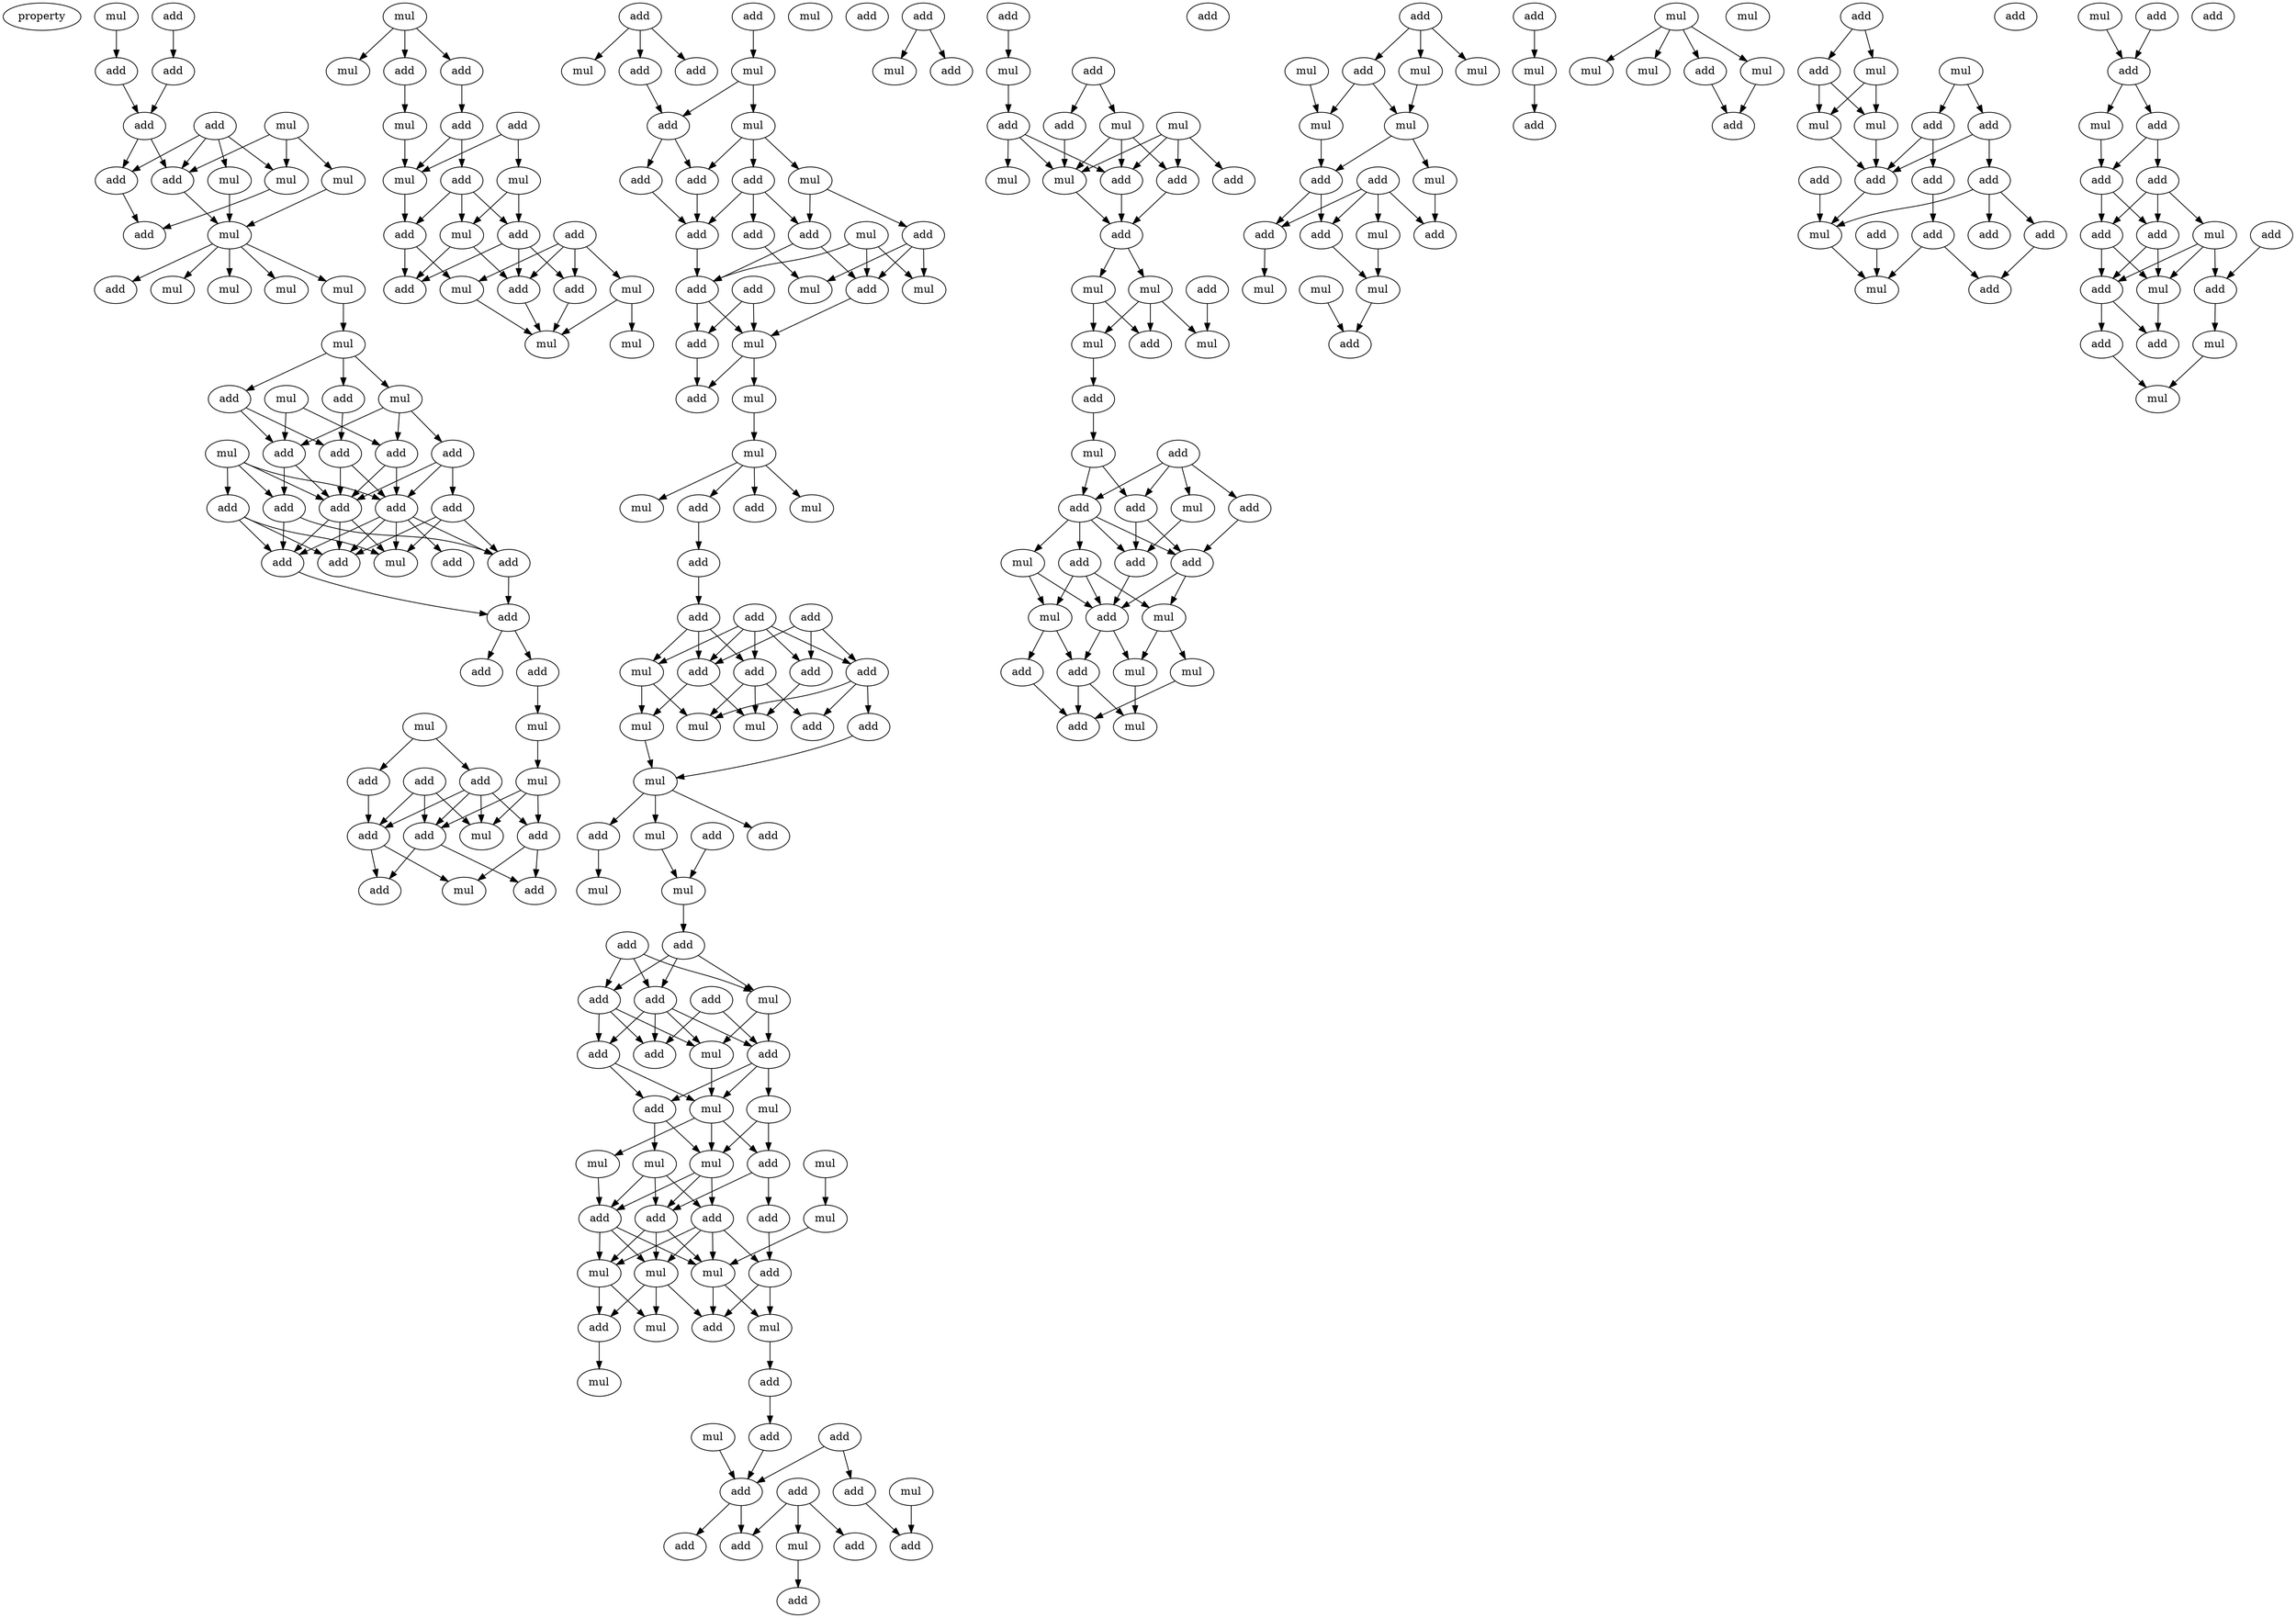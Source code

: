 digraph {
    node [fontcolor=black]
    property [mul=2,lf=1.0]
    0 [ label = add ];
    1 [ label = mul ];
    2 [ label = add ];
    3 [ label = add ];
    4 [ label = mul ];
    5 [ label = add ];
    6 [ label = add ];
    7 [ label = add ];
    8 [ label = mul ];
    9 [ label = mul ];
    10 [ label = mul ];
    11 [ label = add ];
    12 [ label = add ];
    13 [ label = mul ];
    14 [ label = add ];
    15 [ label = mul ];
    16 [ label = mul ];
    17 [ label = mul ];
    18 [ label = mul ];
    19 [ label = mul ];
    20 [ label = add ];
    21 [ label = mul ];
    22 [ label = add ];
    23 [ label = mul ];
    24 [ label = mul ];
    25 [ label = add ];
    26 [ label = add ];
    27 [ label = add ];
    28 [ label = add ];
    29 [ label = add ];
    30 [ label = add ];
    31 [ label = add ];
    32 [ label = add ];
    33 [ label = add ];
    34 [ label = add ];
    35 [ label = mul ];
    36 [ label = add ];
    37 [ label = add ];
    38 [ label = add ];
    39 [ label = add ];
    40 [ label = add ];
    41 [ label = add ];
    42 [ label = mul ];
    43 [ label = mul ];
    44 [ label = add ];
    45 [ label = add ];
    46 [ label = add ];
    47 [ label = mul ];
    48 [ label = add ];
    49 [ label = add ];
    50 [ label = add ];
    51 [ label = mul ];
    52 [ label = mul ];
    53 [ label = add ];
    54 [ label = add ];
    55 [ label = mul ];
    56 [ label = mul ];
    57 [ label = add ];
    58 [ label = add ];
    59 [ label = add ];
    60 [ label = add ];
    61 [ label = mul ];
    62 [ label = mul ];
    63 [ label = add ];
    64 [ label = mul ];
    65 [ label = add ];
    66 [ label = add ];
    67 [ label = add ];
    68 [ label = mul ];
    69 [ label = add ];
    70 [ label = mul ];
    71 [ label = add ];
    72 [ label = mul ];
    73 [ label = add ];
    74 [ label = mul ];
    75 [ label = add ];
    76 [ label = add ];
    77 [ label = mul ];
    78 [ label = mul ];
    79 [ label = add ];
    80 [ label = mul ];
    81 [ label = add ];
    82 [ label = add ];
    83 [ label = mul ];
    84 [ label = add ];
    85 [ label = add ];
    86 [ label = add ];
    87 [ label = mul ];
    88 [ label = add ];
    89 [ label = add ];
    90 [ label = mul ];
    91 [ label = add ];
    92 [ label = add ];
    93 [ label = add ];
    94 [ label = add ];
    95 [ label = add ];
    96 [ label = mul ];
    97 [ label = mul ];
    98 [ label = mul ];
    99 [ label = add ];
    100 [ label = add ];
    101 [ label = mul ];
    102 [ label = mul ];
    103 [ label = mul ];
    104 [ label = add ];
    105 [ label = add ];
    106 [ label = mul ];
    107 [ label = add ];
    108 [ label = add ];
    109 [ label = add ];
    110 [ label = add ];
    111 [ label = add ];
    112 [ label = add ];
    113 [ label = add ];
    114 [ label = add ];
    115 [ label = mul ];
    116 [ label = add ];
    117 [ label = add ];
    118 [ label = mul ];
    119 [ label = mul ];
    120 [ label = mul ];
    121 [ label = mul ];
    122 [ label = mul ];
    123 [ label = add ];
    124 [ label = mul ];
    125 [ label = add ];
    126 [ label = add ];
    127 [ label = mul ];
    128 [ label = mul ];
    129 [ label = add ];
    130 [ label = add ];
    131 [ label = add ];
    132 [ label = add ];
    133 [ label = add ];
    134 [ label = add ];
    135 [ label = mul ];
    136 [ label = add ];
    137 [ label = add ];
    138 [ label = add ];
    139 [ label = mul ];
    140 [ label = mul ];
    141 [ label = mul ];
    142 [ label = add ];
    143 [ label = add ];
    144 [ label = mul ];
    145 [ label = mul ];
    146 [ label = mul ];
    147 [ label = mul ];
    148 [ label = add ];
    149 [ label = add ];
    150 [ label = mul ];
    151 [ label = add ];
    152 [ label = add ];
    153 [ label = mul ];
    154 [ label = mul ];
    155 [ label = add ];
    156 [ label = mul ];
    157 [ label = mul ];
    158 [ label = add ];
    159 [ label = mul ];
    160 [ label = add ];
    161 [ label = mul ];
    162 [ label = add ];
    163 [ label = add ];
    164 [ label = mul ];
    165 [ label = add ];
    166 [ label = add ];
    167 [ label = add ];
    168 [ label = add ];
    169 [ label = mul ];
    170 [ label = add ];
    171 [ label = add ];
    172 [ label = add ];
    173 [ label = mul ];
    174 [ label = add ];
    175 [ label = add ];
    176 [ label = add ];
    177 [ label = mul ];
    178 [ label = add ];
    179 [ label = add ];
    180 [ label = add ];
    181 [ label = mul ];
    182 [ label = add ];
    183 [ label = mul ];
    184 [ label = add ];
    185 [ label = mul ];
    186 [ label = add ];
    187 [ label = add ];
    188 [ label = mul ];
    189 [ label = add ];
    190 [ label = mul ];
    191 [ label = add ];
    192 [ label = mul ];
    193 [ label = add ];
    194 [ label = mul ];
    195 [ label = mul ];
    196 [ label = add ];
    197 [ label = add ];
    198 [ label = mul ];
    199 [ label = add ];
    200 [ label = add ];
    201 [ label = mul ];
    202 [ label = add ];
    203 [ label = mul ];
    204 [ label = add ];
    205 [ label = add ];
    206 [ label = add ];
    207 [ label = mul ];
    208 [ label = add ];
    209 [ label = add ];
    210 [ label = mul ];
    211 [ label = mul ];
    212 [ label = add ];
    213 [ label = add ];
    214 [ label = add ];
    215 [ label = mul ];
    216 [ label = mul ];
    217 [ label = add ];
    218 [ label = mul ];
    219 [ label = add ];
    220 [ label = mul ];
    221 [ label = add ];
    222 [ label = mul ];
    223 [ label = mul ];
    224 [ label = mul ];
    225 [ label = mul ];
    226 [ label = mul ];
    227 [ label = add ];
    228 [ label = add ];
    229 [ label = add ];
    230 [ label = mul ];
    231 [ label = add ];
    232 [ label = add ];
    233 [ label = mul ];
    234 [ label = mul ];
    235 [ label = mul ];
    236 [ label = add ];
    237 [ label = add ];
    238 [ label = mul ];
    239 [ label = mul ];
    240 [ label = add ];
    241 [ label = mul ];
    242 [ label = mul ];
    243 [ label = mul ];
    244 [ label = add ];
    245 [ label = mul ];
    246 [ label = add ];
    247 [ label = add ];
    248 [ label = mul ];
    249 [ label = add ];
    250 [ label = mul ];
    251 [ label = add ];
    252 [ label = mul ];
    253 [ label = add ];
    254 [ label = mul ];
    255 [ label = add ];
    256 [ label = add ];
    257 [ label = add ];
    258 [ label = add ];
    259 [ label = add ];
    260 [ label = add ];
    261 [ label = add ];
    262 [ label = add ];
    263 [ label = mul ];
    264 [ label = add ];
    265 [ label = add ];
    266 [ label = mul ];
    267 [ label = mul ];
    268 [ label = add ];
    269 [ label = add ];
    270 [ label = add ];
    271 [ label = mul ];
    272 [ label = add ];
    273 [ label = add ];
    274 [ label = add ];
    275 [ label = mul ];
    276 [ label = add ];
    277 [ label = add ];
    278 [ label = add ];
    279 [ label = add ];
    280 [ label = mul ];
    281 [ label = add ];
    282 [ label = add ];
    283 [ label = add ];
    284 [ label = mul ];
    285 [ label = mul ];
    0 -> 3 [ name = 0 ];
    1 -> 2 [ name = 1 ];
    2 -> 5 [ name = 2 ];
    3 -> 5 [ name = 3 ];
    4 -> 8 [ name = 4 ];
    4 -> 10 [ name = 5 ];
    4 -> 11 [ name = 6 ];
    5 -> 7 [ name = 7 ];
    5 -> 11 [ name = 8 ];
    6 -> 7 [ name = 9 ];
    6 -> 8 [ name = 10 ];
    6 -> 9 [ name = 11 ];
    6 -> 11 [ name = 12 ];
    7 -> 12 [ name = 13 ];
    8 -> 12 [ name = 14 ];
    9 -> 13 [ name = 15 ];
    10 -> 13 [ name = 16 ];
    11 -> 13 [ name = 17 ];
    13 -> 14 [ name = 18 ];
    13 -> 15 [ name = 19 ];
    13 -> 16 [ name = 20 ];
    13 -> 17 [ name = 21 ];
    13 -> 18 [ name = 22 ];
    18 -> 19 [ name = 23 ];
    19 -> 20 [ name = 24 ];
    19 -> 22 [ name = 25 ];
    19 -> 23 [ name = 26 ];
    20 -> 27 [ name = 27 ];
    21 -> 25 [ name = 28 ];
    21 -> 28 [ name = 29 ];
    22 -> 25 [ name = 30 ];
    22 -> 27 [ name = 31 ];
    23 -> 25 [ name = 32 ];
    23 -> 26 [ name = 33 ];
    23 -> 28 [ name = 34 ];
    24 -> 29 [ name = 35 ];
    24 -> 30 [ name = 36 ];
    24 -> 31 [ name = 37 ];
    24 -> 32 [ name = 38 ];
    25 -> 31 [ name = 39 ];
    25 -> 32 [ name = 40 ];
    26 -> 30 [ name = 41 ];
    26 -> 31 [ name = 42 ];
    26 -> 33 [ name = 43 ];
    27 -> 30 [ name = 44 ];
    27 -> 31 [ name = 45 ];
    28 -> 30 [ name = 46 ];
    28 -> 31 [ name = 47 ];
    29 -> 35 [ name = 48 ];
    29 -> 36 [ name = 49 ];
    29 -> 38 [ name = 50 ];
    30 -> 34 [ name = 51 ];
    30 -> 35 [ name = 52 ];
    30 -> 36 [ name = 53 ];
    30 -> 37 [ name = 54 ];
    30 -> 38 [ name = 55 ];
    31 -> 35 [ name = 56 ];
    31 -> 36 [ name = 57 ];
    31 -> 38 [ name = 58 ];
    32 -> 34 [ name = 59 ];
    32 -> 36 [ name = 60 ];
    33 -> 34 [ name = 61 ];
    33 -> 35 [ name = 62 ];
    33 -> 38 [ name = 63 ];
    34 -> 39 [ name = 64 ];
    36 -> 39 [ name = 65 ];
    39 -> 40 [ name = 66 ];
    39 -> 41 [ name = 67 ];
    41 -> 42 [ name = 68 ];
    42 -> 47 [ name = 69 ];
    43 -> 45 [ name = 70 ];
    43 -> 46 [ name = 71 ];
    44 -> 48 [ name = 72 ];
    44 -> 49 [ name = 73 ];
    44 -> 51 [ name = 74 ];
    45 -> 48 [ name = 75 ];
    46 -> 48 [ name = 76 ];
    46 -> 49 [ name = 77 ];
    46 -> 50 [ name = 78 ];
    46 -> 51 [ name = 79 ];
    47 -> 49 [ name = 80 ];
    47 -> 50 [ name = 81 ];
    47 -> 51 [ name = 82 ];
    48 -> 52 [ name = 83 ];
    48 -> 53 [ name = 84 ];
    49 -> 53 [ name = 85 ];
    49 -> 54 [ name = 86 ];
    50 -> 52 [ name = 87 ];
    50 -> 54 [ name = 88 ];
    55 -> 56 [ name = 89 ];
    55 -> 57 [ name = 90 ];
    55 -> 58 [ name = 91 ];
    57 -> 61 [ name = 92 ];
    58 -> 59 [ name = 93 ];
    59 -> 63 [ name = 94 ];
    59 -> 64 [ name = 95 ];
    60 -> 62 [ name = 96 ];
    60 -> 64 [ name = 97 ];
    61 -> 64 [ name = 98 ];
    62 -> 65 [ name = 99 ];
    62 -> 68 [ name = 100 ];
    63 -> 65 [ name = 101 ];
    63 -> 66 [ name = 102 ];
    63 -> 68 [ name = 103 ];
    64 -> 66 [ name = 104 ];
    65 -> 69 [ name = 105 ];
    65 -> 71 [ name = 106 ];
    65 -> 73 [ name = 107 ];
    66 -> 69 [ name = 108 ];
    66 -> 70 [ name = 109 ];
    67 -> 70 [ name = 110 ];
    67 -> 71 [ name = 111 ];
    67 -> 72 [ name = 112 ];
    67 -> 73 [ name = 113 ];
    68 -> 69 [ name = 114 ];
    68 -> 73 [ name = 115 ];
    70 -> 74 [ name = 116 ];
    71 -> 74 [ name = 117 ];
    72 -> 74 [ name = 118 ];
    72 -> 77 [ name = 119 ];
    73 -> 74 [ name = 120 ];
    75 -> 78 [ name = 121 ];
    75 -> 79 [ name = 122 ];
    75 -> 81 [ name = 123 ];
    76 -> 80 [ name = 124 ];
    79 -> 82 [ name = 125 ];
    80 -> 82 [ name = 126 ];
    80 -> 83 [ name = 127 ];
    82 -> 84 [ name = 128 ];
    82 -> 85 [ name = 129 ];
    83 -> 85 [ name = 130 ];
    83 -> 86 [ name = 131 ];
    83 -> 87 [ name = 132 ];
    84 -> 92 [ name = 133 ];
    85 -> 92 [ name = 134 ];
    86 -> 88 [ name = 135 ];
    86 -> 91 [ name = 136 ];
    86 -> 92 [ name = 137 ];
    87 -> 88 [ name = 138 ];
    87 -> 89 [ name = 139 ];
    88 -> 93 [ name = 140 ];
    88 -> 94 [ name = 141 ];
    89 -> 94 [ name = 142 ];
    89 -> 96 [ name = 143 ];
    89 -> 97 [ name = 144 ];
    90 -> 93 [ name = 145 ];
    90 -> 94 [ name = 146 ];
    90 -> 96 [ name = 147 ];
    91 -> 97 [ name = 148 ];
    92 -> 93 [ name = 149 ];
    93 -> 98 [ name = 150 ];
    93 -> 99 [ name = 151 ];
    94 -> 98 [ name = 152 ];
    95 -> 98 [ name = 153 ];
    95 -> 99 [ name = 154 ];
    98 -> 100 [ name = 155 ];
    98 -> 101 [ name = 156 ];
    99 -> 100 [ name = 157 ];
    101 -> 102 [ name = 158 ];
    102 -> 103 [ name = 159 ];
    102 -> 104 [ name = 160 ];
    102 -> 105 [ name = 161 ];
    102 -> 106 [ name = 162 ];
    104 -> 107 [ name = 163 ];
    107 -> 110 [ name = 164 ];
    108 -> 112 [ name = 165 ];
    108 -> 113 [ name = 166 ];
    108 -> 114 [ name = 167 ];
    109 -> 111 [ name = 168 ];
    109 -> 112 [ name = 169 ];
    109 -> 113 [ name = 170 ];
    109 -> 114 [ name = 171 ];
    109 -> 115 [ name = 172 ];
    110 -> 111 [ name = 173 ];
    110 -> 112 [ name = 174 ];
    110 -> 115 [ name = 175 ];
    111 -> 116 [ name = 176 ];
    111 -> 119 [ name = 177 ];
    111 -> 120 [ name = 178 ];
    112 -> 118 [ name = 179 ];
    112 -> 120 [ name = 180 ];
    113 -> 120 [ name = 181 ];
    114 -> 116 [ name = 182 ];
    114 -> 117 [ name = 183 ];
    114 -> 119 [ name = 184 ];
    115 -> 118 [ name = 185 ];
    115 -> 119 [ name = 186 ];
    117 -> 121 [ name = 187 ];
    118 -> 121 [ name = 188 ];
    121 -> 123 [ name = 189 ];
    121 -> 124 [ name = 190 ];
    121 -> 126 [ name = 191 ];
    123 -> 127 [ name = 192 ];
    124 -> 128 [ name = 193 ];
    125 -> 128 [ name = 194 ];
    128 -> 130 [ name = 195 ];
    129 -> 132 [ name = 196 ];
    129 -> 133 [ name = 197 ];
    129 -> 135 [ name = 198 ];
    130 -> 132 [ name = 199 ];
    130 -> 133 [ name = 200 ];
    130 -> 135 [ name = 201 ];
    132 -> 136 [ name = 202 ];
    132 -> 137 [ name = 203 ];
    132 -> 139 [ name = 204 ];
    133 -> 136 [ name = 205 ];
    133 -> 137 [ name = 206 ];
    133 -> 138 [ name = 207 ];
    133 -> 139 [ name = 208 ];
    134 -> 137 [ name = 209 ];
    134 -> 138 [ name = 210 ];
    135 -> 138 [ name = 211 ];
    135 -> 139 [ name = 212 ];
    136 -> 140 [ name = 213 ];
    136 -> 142 [ name = 214 ];
    138 -> 140 [ name = 215 ];
    138 -> 141 [ name = 216 ];
    138 -> 142 [ name = 217 ];
    139 -> 140 [ name = 218 ];
    140 -> 143 [ name = 219 ];
    140 -> 144 [ name = 220 ];
    140 -> 145 [ name = 221 ];
    141 -> 143 [ name = 222 ];
    141 -> 145 [ name = 223 ];
    142 -> 145 [ name = 224 ];
    142 -> 146 [ name = 225 ];
    143 -> 149 [ name = 226 ];
    143 -> 151 [ name = 227 ];
    144 -> 148 [ name = 228 ];
    145 -> 148 [ name = 229 ];
    145 -> 149 [ name = 230 ];
    145 -> 152 [ name = 231 ];
    146 -> 148 [ name = 232 ];
    146 -> 149 [ name = 233 ];
    146 -> 152 [ name = 234 ];
    147 -> 150 [ name = 235 ];
    148 -> 153 [ name = 236 ];
    148 -> 154 [ name = 237 ];
    148 -> 156 [ name = 238 ];
    149 -> 153 [ name = 239 ];
    149 -> 154 [ name = 240 ];
    149 -> 156 [ name = 241 ];
    150 -> 153 [ name = 242 ];
    151 -> 155 [ name = 243 ];
    152 -> 153 [ name = 244 ];
    152 -> 154 [ name = 245 ];
    152 -> 155 [ name = 246 ];
    152 -> 156 [ name = 247 ];
    153 -> 157 [ name = 248 ];
    153 -> 160 [ name = 249 ];
    154 -> 158 [ name = 250 ];
    154 -> 159 [ name = 251 ];
    155 -> 157 [ name = 252 ];
    155 -> 160 [ name = 253 ];
    156 -> 158 [ name = 254 ];
    156 -> 159 [ name = 255 ];
    156 -> 160 [ name = 256 ];
    157 -> 162 [ name = 257 ];
    158 -> 161 [ name = 258 ];
    162 -> 163 [ name = 259 ];
    163 -> 166 [ name = 260 ];
    164 -> 166 [ name = 261 ];
    165 -> 166 [ name = 262 ];
    165 -> 167 [ name = 263 ];
    166 -> 170 [ name = 264 ];
    166 -> 174 [ name = 265 ];
    167 -> 171 [ name = 266 ];
    168 -> 172 [ name = 267 ];
    168 -> 173 [ name = 268 ];
    168 -> 174 [ name = 269 ];
    169 -> 171 [ name = 270 ];
    173 -> 175 [ name = 271 ];
    176 -> 177 [ name = 272 ];
    176 -> 178 [ name = 273 ];
    179 -> 181 [ name = 274 ];
    180 -> 182 [ name = 275 ];
    180 -> 185 [ name = 276 ];
    181 -> 184 [ name = 277 ];
    182 -> 190 [ name = 278 ];
    183 -> 186 [ name = 279 ];
    183 -> 187 [ name = 280 ];
    183 -> 189 [ name = 281 ];
    183 -> 190 [ name = 282 ];
    184 -> 186 [ name = 283 ];
    184 -> 188 [ name = 284 ];
    184 -> 190 [ name = 285 ];
    185 -> 186 [ name = 286 ];
    185 -> 189 [ name = 287 ];
    185 -> 190 [ name = 288 ];
    186 -> 191 [ name = 289 ];
    189 -> 191 [ name = 290 ];
    190 -> 191 [ name = 291 ];
    191 -> 192 [ name = 292 ];
    191 -> 194 [ name = 293 ];
    192 -> 195 [ name = 294 ];
    192 -> 196 [ name = 295 ];
    192 -> 198 [ name = 296 ];
    193 -> 198 [ name = 297 ];
    194 -> 195 [ name = 298 ];
    194 -> 196 [ name = 299 ];
    195 -> 199 [ name = 300 ];
    199 -> 201 [ name = 301 ];
    200 -> 202 [ name = 302 ];
    200 -> 203 [ name = 303 ];
    200 -> 204 [ name = 304 ];
    200 -> 205 [ name = 305 ];
    201 -> 202 [ name = 306 ];
    201 -> 204 [ name = 307 ];
    202 -> 206 [ name = 308 ];
    202 -> 208 [ name = 309 ];
    203 -> 206 [ name = 310 ];
    204 -> 206 [ name = 311 ];
    204 -> 207 [ name = 312 ];
    204 -> 208 [ name = 313 ];
    204 -> 209 [ name = 314 ];
    205 -> 208 [ name = 315 ];
    206 -> 212 [ name = 316 ];
    207 -> 211 [ name = 317 ];
    207 -> 212 [ name = 318 ];
    208 -> 210 [ name = 319 ];
    208 -> 212 [ name = 320 ];
    209 -> 210 [ name = 321 ];
    209 -> 211 [ name = 322 ];
    209 -> 212 [ name = 323 ];
    210 -> 215 [ name = 324 ];
    210 -> 216 [ name = 325 ];
    211 -> 213 [ name = 326 ];
    211 -> 214 [ name = 327 ];
    212 -> 214 [ name = 328 ];
    212 -> 216 [ name = 329 ];
    213 -> 217 [ name = 330 ];
    214 -> 217 [ name = 331 ];
    214 -> 218 [ name = 332 ];
    215 -> 217 [ name = 333 ];
    216 -> 218 [ name = 334 ];
    219 -> 221 [ name = 335 ];
    219 -> 222 [ name = 336 ];
    219 -> 223 [ name = 337 ];
    220 -> 224 [ name = 338 ];
    221 -> 224 [ name = 339 ];
    221 -> 225 [ name = 340 ];
    223 -> 225 [ name = 341 ];
    224 -> 228 [ name = 342 ];
    225 -> 226 [ name = 343 ];
    225 -> 228 [ name = 344 ];
    226 -> 229 [ name = 345 ];
    227 -> 229 [ name = 346 ];
    227 -> 230 [ name = 347 ];
    227 -> 231 [ name = 348 ];
    227 -> 232 [ name = 349 ];
    228 -> 231 [ name = 350 ];
    228 -> 232 [ name = 351 ];
    230 -> 234 [ name = 352 ];
    231 -> 233 [ name = 353 ];
    232 -> 234 [ name = 354 ];
    234 -> 236 [ name = 355 ];
    235 -> 236 [ name = 356 ];
    237 -> 238 [ name = 357 ];
    238 -> 240 [ name = 358 ];
    239 -> 241 [ name = 359 ];
    239 -> 242 [ name = 360 ];
    239 -> 244 [ name = 361 ];
    239 -> 245 [ name = 362 ];
    244 -> 246 [ name = 363 ];
    245 -> 246 [ name = 364 ];
    247 -> 248 [ name = 365 ];
    247 -> 249 [ name = 366 ];
    248 -> 252 [ name = 367 ];
    248 -> 254 [ name = 368 ];
    249 -> 252 [ name = 369 ];
    249 -> 254 [ name = 370 ];
    250 -> 253 [ name = 371 ];
    250 -> 255 [ name = 372 ];
    252 -> 258 [ name = 373 ];
    253 -> 256 [ name = 374 ];
    253 -> 258 [ name = 375 ];
    254 -> 258 [ name = 376 ];
    255 -> 257 [ name = 377 ];
    255 -> 258 [ name = 378 ];
    256 -> 261 [ name = 379 ];
    257 -> 260 [ name = 380 ];
    257 -> 263 [ name = 381 ];
    257 -> 264 [ name = 382 ];
    258 -> 263 [ name = 383 ];
    259 -> 263 [ name = 384 ];
    261 -> 265 [ name = 385 ];
    261 -> 266 [ name = 386 ];
    262 -> 266 [ name = 387 ];
    263 -> 266 [ name = 388 ];
    264 -> 265 [ name = 389 ];
    267 -> 269 [ name = 390 ];
    268 -> 269 [ name = 391 ];
    269 -> 271 [ name = 392 ];
    269 -> 272 [ name = 393 ];
    271 -> 273 [ name = 394 ];
    272 -> 273 [ name = 395 ];
    272 -> 274 [ name = 396 ];
    273 -> 277 [ name = 397 ];
    273 -> 278 [ name = 398 ];
    274 -> 275 [ name = 399 ];
    274 -> 277 [ name = 400 ];
    274 -> 278 [ name = 401 ];
    275 -> 279 [ name = 402 ];
    275 -> 280 [ name = 403 ];
    275 -> 281 [ name = 404 ];
    276 -> 281 [ name = 405 ];
    277 -> 279 [ name = 406 ];
    277 -> 280 [ name = 407 ];
    278 -> 279 [ name = 408 ];
    278 -> 280 [ name = 409 ];
    279 -> 282 [ name = 410 ];
    279 -> 283 [ name = 411 ];
    280 -> 282 [ name = 412 ];
    281 -> 284 [ name = 413 ];
    283 -> 285 [ name = 414 ];
    284 -> 285 [ name = 415 ];
}
